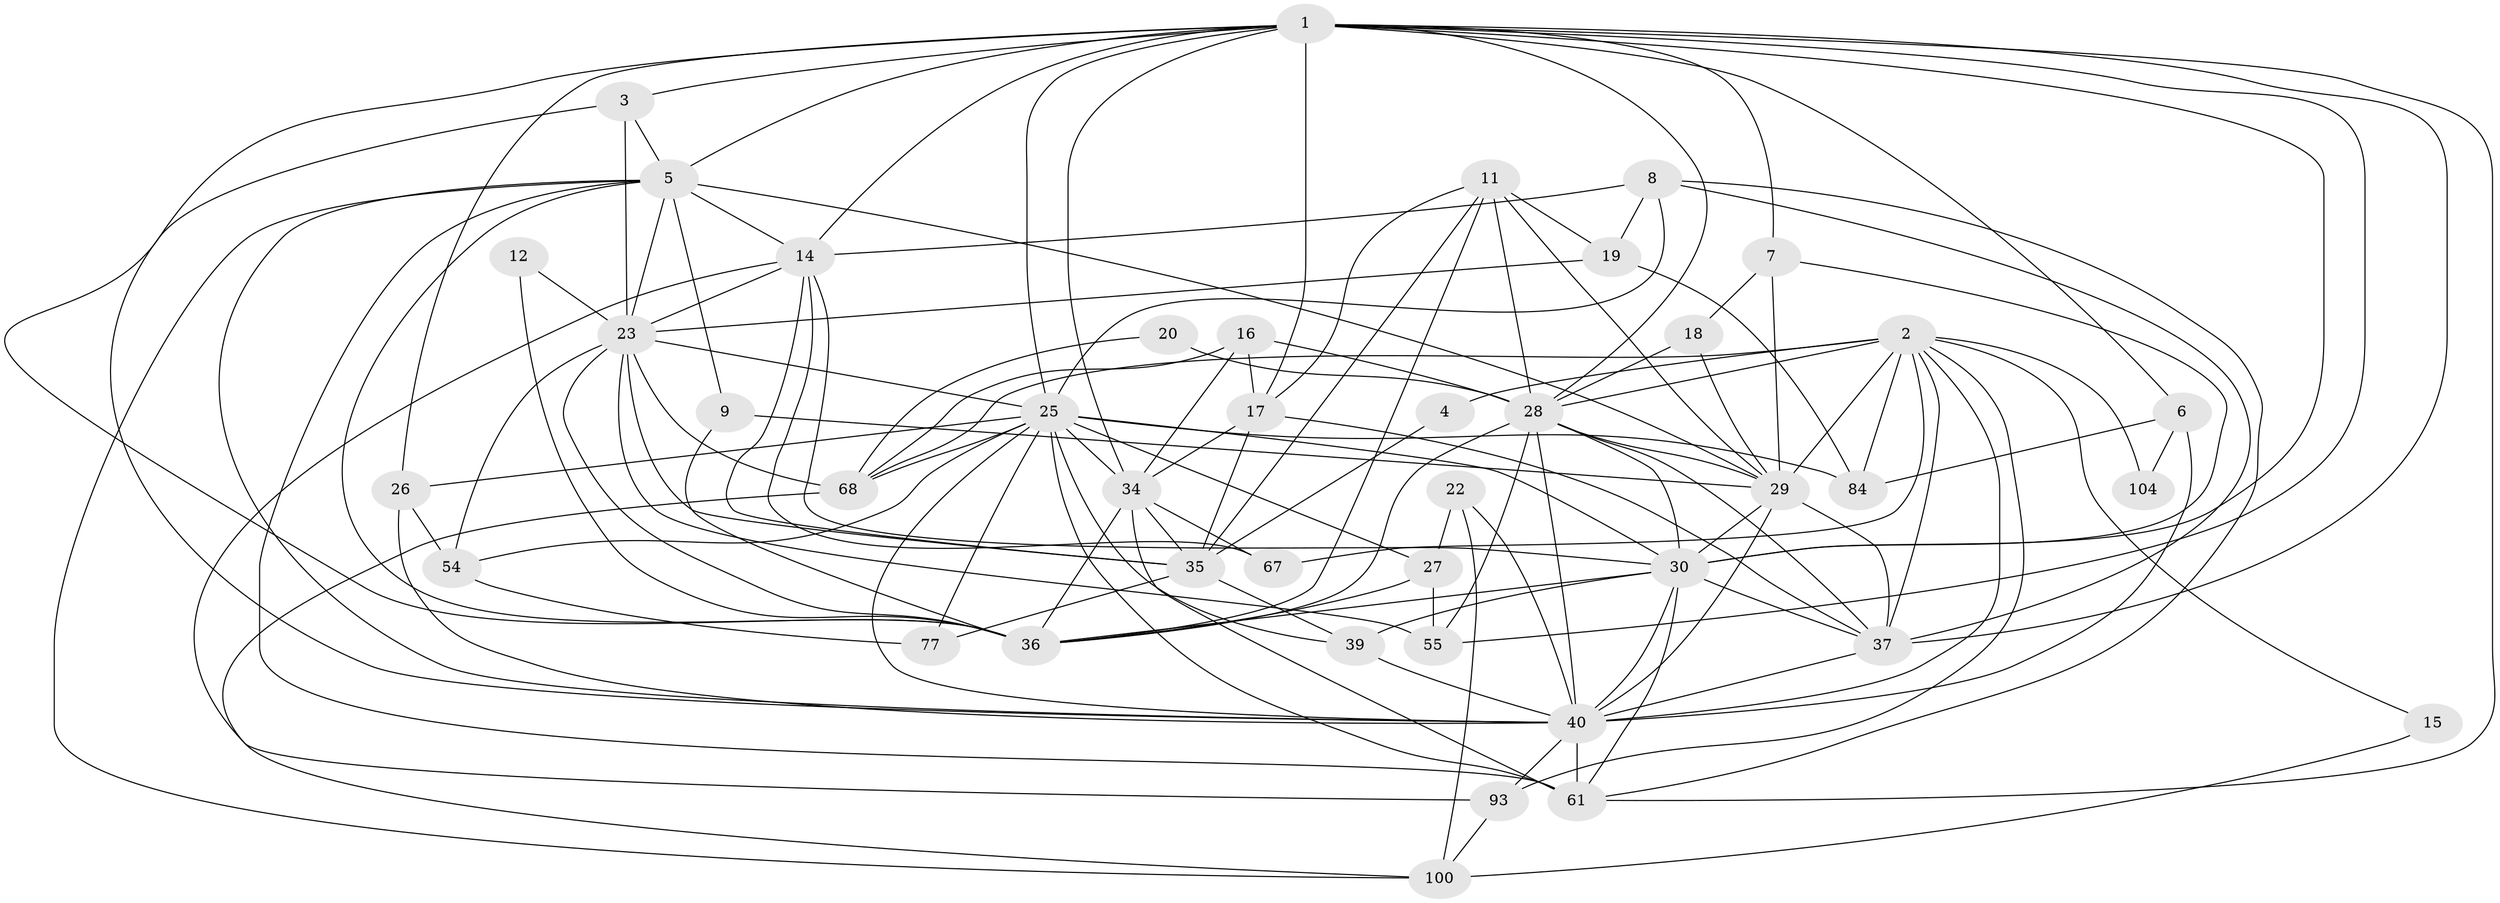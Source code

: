 // original degree distribution, {4: 0.34579439252336447, 8: 0.018691588785046728, 2: 0.1308411214953271, 3: 0.24299065420560748, 5: 0.14018691588785046, 7: 0.04672897196261682, 6: 0.07476635514018691}
// Generated by graph-tools (version 1.1) at 2025/18/03/04/25 18:18:37]
// undirected, 42 vertices, 129 edges
graph export_dot {
graph [start="1"]
  node [color=gray90,style=filled];
  1 [super="+63+24+73"];
  2 [super="+47+105+62"];
  3 [super="+91"];
  4;
  5 [super="+38+57"];
  6 [super="+106+10"];
  7 [super="+33+13"];
  8 [super="+64"];
  9;
  11 [super="+49"];
  12;
  14 [super="+21"];
  15;
  16 [super="+59"];
  17 [super="+48+65"];
  18;
  19;
  20;
  22;
  23 [super="+51"];
  25 [super="+94+45+66+75"];
  26;
  27 [super="+60+46"];
  28 [super="+43+31+97"];
  29 [super="+79+50"];
  30 [super="+52+32"];
  34 [super="+53+101"];
  35 [super="+95+96"];
  36 [super="+44+70"];
  37 [super="+42"];
  39;
  40 [super="+86+81+74"];
  54;
  55;
  61 [super="+78"];
  67 [super="+71"];
  68 [super="+72"];
  77;
  84;
  93;
  100;
  104;
  1 -- 34;
  1 -- 17;
  1 -- 55;
  1 -- 25 [weight=2];
  1 -- 28;
  1 -- 61;
  1 -- 3;
  1 -- 7 [weight=2];
  1 -- 6;
  1 -- 30;
  1 -- 36;
  1 -- 5;
  1 -- 26;
  1 -- 37;
  1 -- 14;
  2 -- 37;
  2 -- 67 [weight=2];
  2 -- 84 [weight=2];
  2 -- 29;
  2 -- 28 [weight=2];
  2 -- 40;
  2 -- 104;
  2 -- 93;
  2 -- 4;
  2 -- 15;
  2 -- 68;
  3 -- 40;
  3 -- 23;
  3 -- 5;
  4 -- 35;
  5 -- 14;
  5 -- 100;
  5 -- 9;
  5 -- 61 [weight=2];
  5 -- 29 [weight=2];
  5 -- 36;
  5 -- 40;
  5 -- 23;
  6 -- 84;
  6 -- 40 [weight=2];
  6 -- 104;
  7 -- 29;
  7 -- 18;
  7 -- 30;
  8 -- 61;
  8 -- 19;
  8 -- 37;
  8 -- 14;
  8 -- 25;
  9 -- 36;
  9 -- 29;
  11 -- 36;
  11 -- 17;
  11 -- 35;
  11 -- 19;
  11 -- 28;
  11 -- 29;
  12 -- 36;
  12 -- 23;
  14 -- 35;
  14 -- 30;
  14 -- 23;
  14 -- 93;
  14 -- 67;
  15 -- 100;
  16 -- 17;
  16 -- 28;
  16 -- 34;
  16 -- 68;
  17 -- 35;
  17 -- 34;
  17 -- 37;
  18 -- 28;
  18 -- 29;
  19 -- 84;
  19 -- 23;
  20 -- 28;
  20 -- 68;
  22 -- 100;
  22 -- 40;
  22 -- 27;
  23 -- 25 [weight=2];
  23 -- 36;
  23 -- 35;
  23 -- 68;
  23 -- 55;
  23 -- 54;
  25 -- 84;
  25 -- 54;
  25 -- 30;
  25 -- 26;
  25 -- 77 [weight=2];
  25 -- 68 [weight=2];
  25 -- 27;
  25 -- 40;
  25 -- 39;
  25 -- 61;
  25 -- 34;
  26 -- 54;
  26 -- 40;
  27 -- 36 [weight=3];
  27 -- 55;
  28 -- 40 [weight=2];
  28 -- 37;
  28 -- 36;
  28 -- 29;
  28 -- 55;
  28 -- 30 [weight=2];
  29 -- 30 [weight=2];
  29 -- 40;
  29 -- 37;
  30 -- 61;
  30 -- 40;
  30 -- 36 [weight=2];
  30 -- 37;
  30 -- 39;
  34 -- 36;
  34 -- 67;
  34 -- 61;
  34 -- 35;
  35 -- 77;
  35 -- 39;
  37 -- 40;
  39 -- 40 [weight=2];
  40 -- 93;
  40 -- 61;
  54 -- 77;
  68 -- 100;
  93 -- 100;
}
